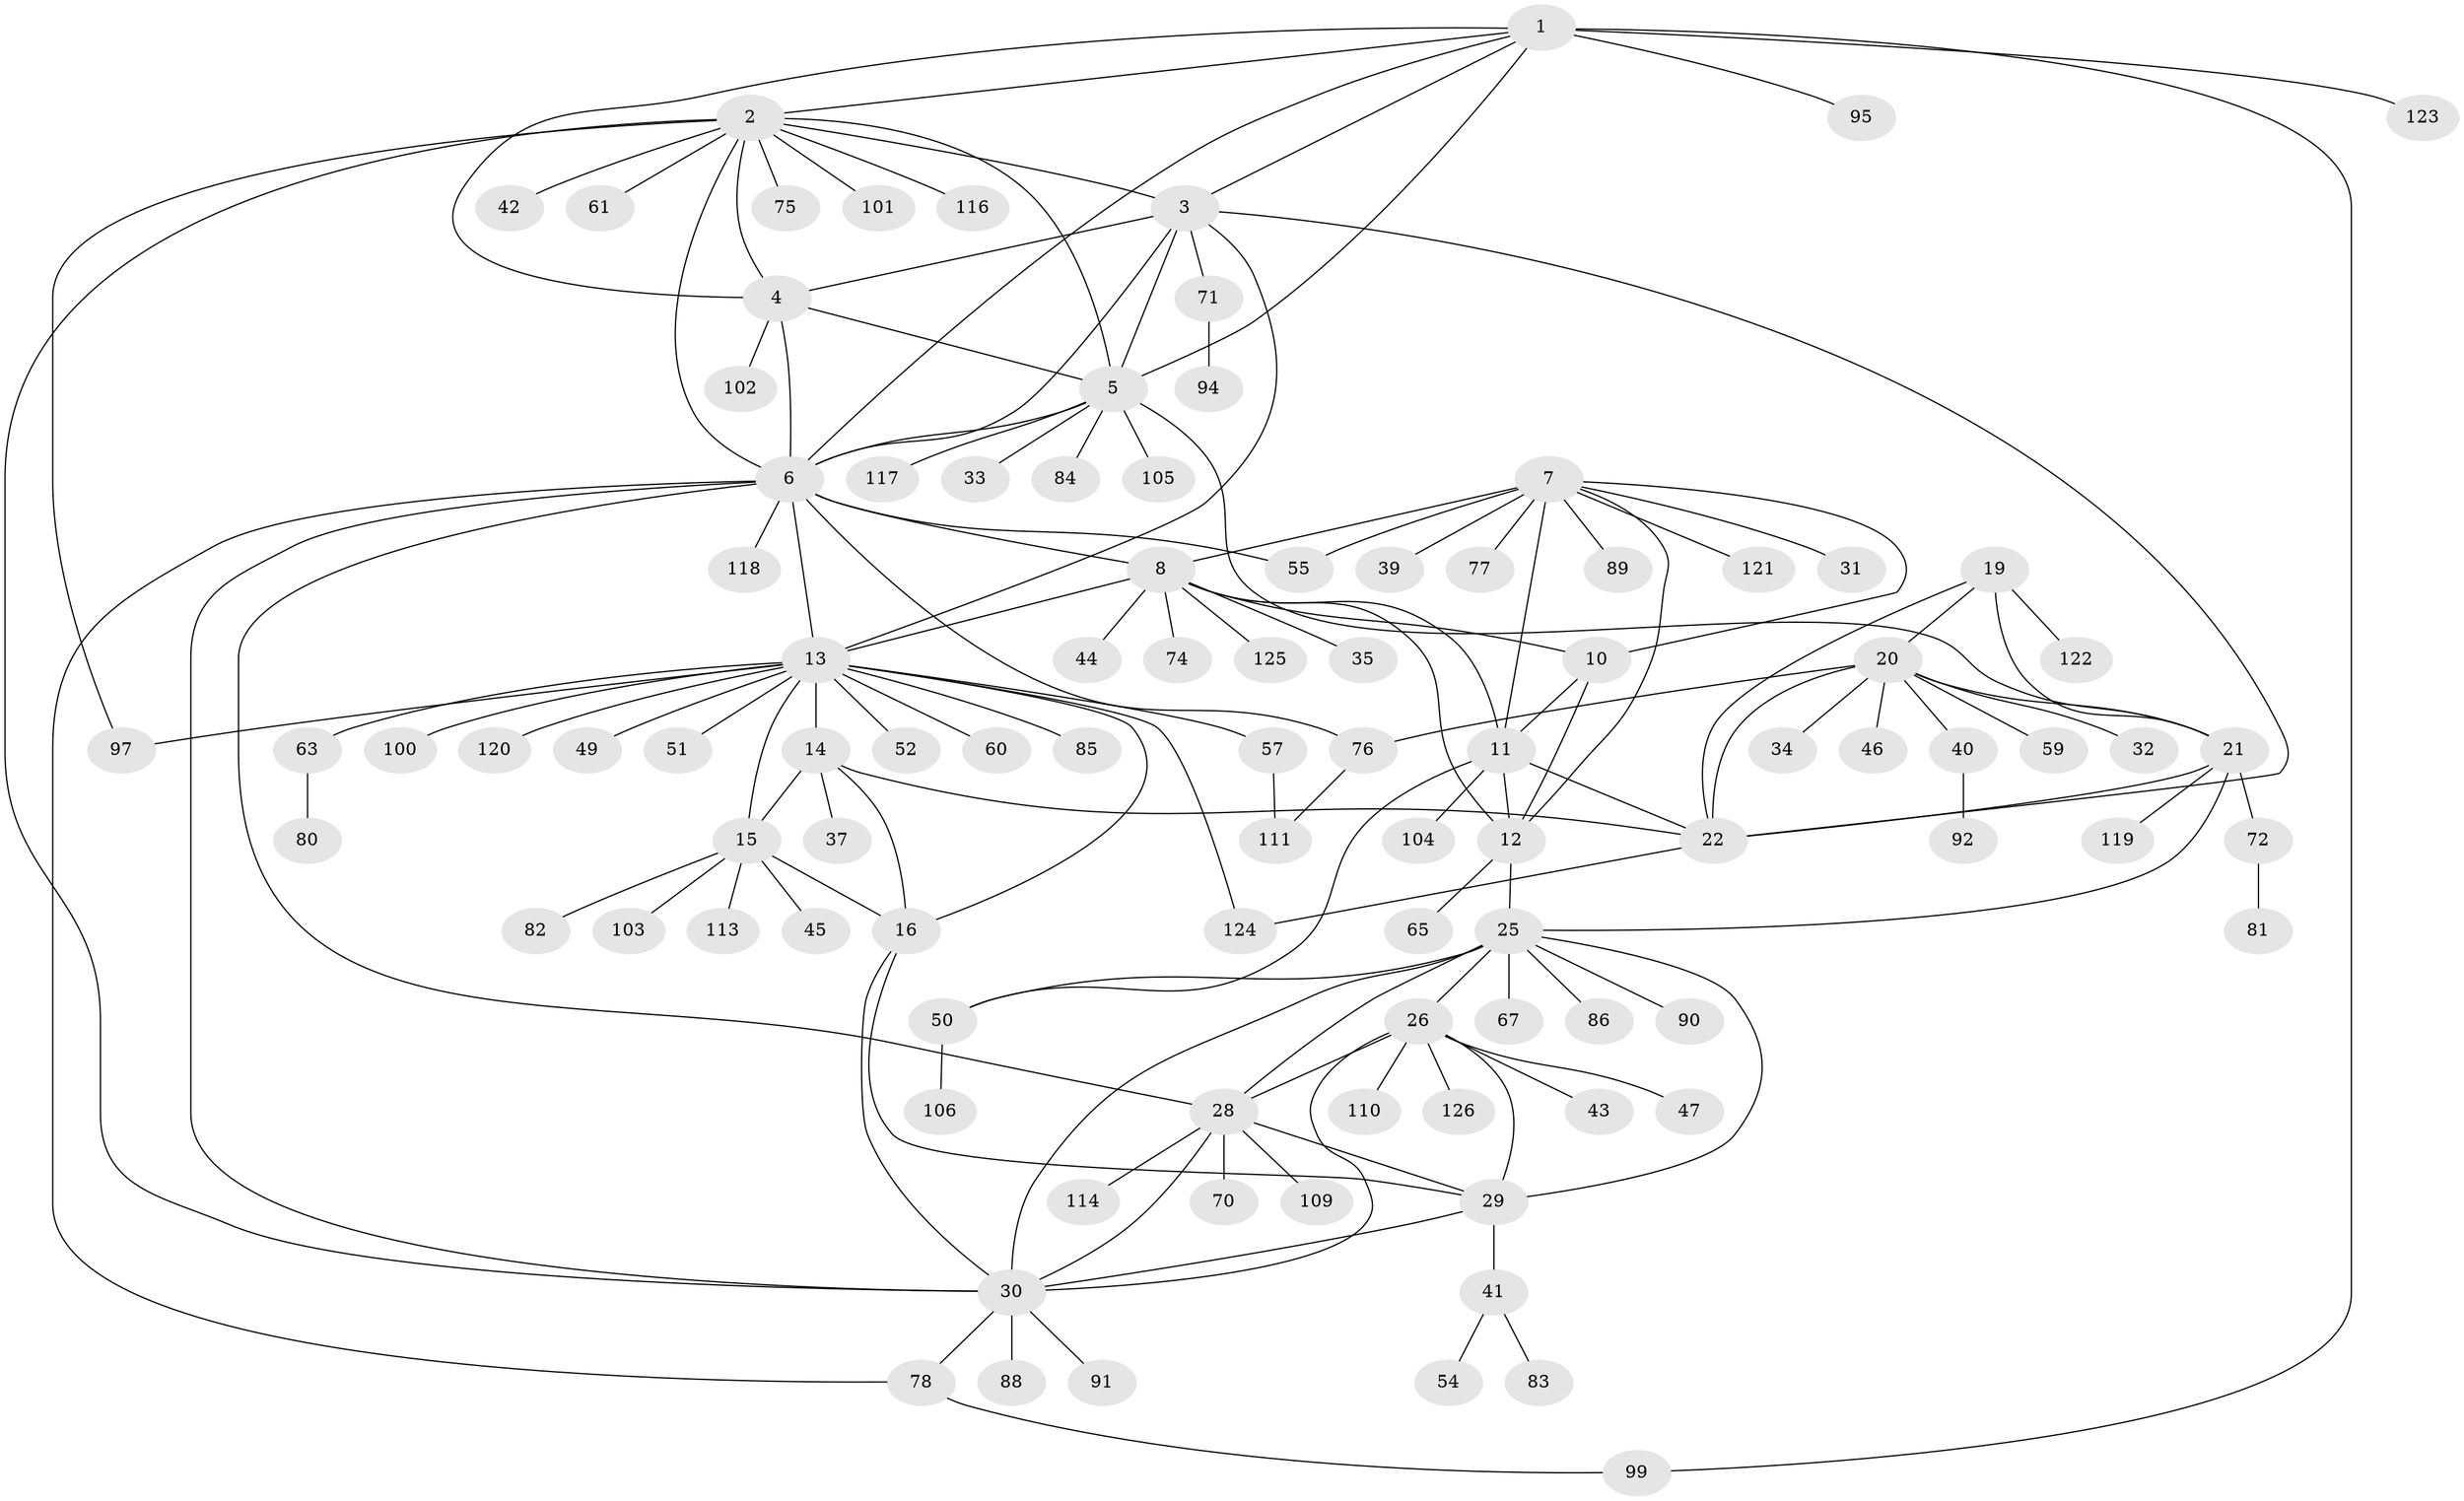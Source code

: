 // original degree distribution, {8: 0.047619047619047616, 11: 0.023809523809523808, 6: 0.015873015873015872, 13: 0.015873015873015872, 12: 0.007936507936507936, 9: 0.047619047619047616, 7: 0.05555555555555555, 5: 0.007936507936507936, 10: 0.015873015873015872, 2: 0.1349206349206349, 1: 0.5634920634920635, 3: 0.06349206349206349}
// Generated by graph-tools (version 1.1) at 2025/11/02/27/25 16:11:32]
// undirected, 99 vertices, 145 edges
graph export_dot {
graph [start="1"]
  node [color=gray90,style=filled];
  1 [super="+66"];
  2 [super="+87"];
  3 [super="+64"];
  4;
  5 [super="+68"];
  6 [super="+69"];
  7 [super="+56"];
  8 [super="+9"];
  10 [super="+96"];
  11 [super="+107"];
  12 [super="+48"];
  13 [super="+18"];
  14;
  15 [super="+17"];
  16 [super="+115"];
  19 [super="+36"];
  20 [super="+24"];
  21 [super="+23"];
  22 [super="+98"];
  25 [super="+27"];
  26 [super="+38"];
  28;
  29 [super="+62"];
  30 [super="+53"];
  31 [super="+58"];
  32 [super="+112"];
  33;
  34;
  35;
  37;
  39;
  40 [super="+93"];
  41 [super="+79"];
  42;
  43 [super="+108"];
  44;
  45;
  46;
  47;
  49;
  50;
  51;
  52;
  54;
  55;
  57 [super="+73"];
  59;
  60;
  61;
  63;
  65;
  67;
  70;
  71;
  72;
  74;
  75;
  76;
  77;
  78;
  80;
  81;
  82;
  83;
  84;
  85;
  86;
  88;
  89;
  90;
  91;
  92;
  94;
  95;
  97;
  99;
  100;
  101;
  102;
  103;
  104;
  105;
  106;
  109;
  110;
  111;
  113;
  114;
  116;
  117;
  118;
  119;
  120;
  121;
  122;
  123;
  124;
  125;
  126;
  1 -- 2;
  1 -- 3;
  1 -- 4;
  1 -- 5;
  1 -- 6;
  1 -- 95;
  1 -- 99;
  1 -- 123;
  2 -- 3;
  2 -- 4;
  2 -- 5;
  2 -- 6;
  2 -- 42;
  2 -- 61;
  2 -- 75;
  2 -- 97;
  2 -- 101;
  2 -- 116;
  2 -- 30;
  3 -- 4;
  3 -- 5;
  3 -- 6;
  3 -- 13;
  3 -- 71;
  3 -- 22;
  4 -- 5;
  4 -- 6;
  4 -- 102;
  5 -- 6;
  5 -- 33;
  5 -- 84;
  5 -- 105;
  5 -- 117;
  5 -- 21;
  6 -- 8;
  6 -- 28;
  6 -- 55;
  6 -- 76;
  6 -- 78;
  6 -- 118;
  6 -- 13;
  6 -- 30;
  7 -- 8 [weight=2];
  7 -- 10;
  7 -- 11;
  7 -- 12;
  7 -- 31;
  7 -- 39;
  7 -- 55;
  7 -- 77;
  7 -- 89;
  7 -- 121;
  8 -- 10 [weight=2];
  8 -- 11 [weight=2];
  8 -- 12 [weight=2];
  8 -- 35;
  8 -- 74;
  8 -- 125;
  8 -- 13;
  8 -- 44;
  10 -- 11;
  10 -- 12;
  11 -- 12;
  11 -- 22;
  11 -- 50;
  11 -- 104;
  12 -- 25;
  12 -- 65;
  13 -- 14 [weight=2];
  13 -- 15 [weight=4];
  13 -- 16 [weight=2];
  13 -- 52;
  13 -- 60;
  13 -- 85;
  13 -- 100;
  13 -- 120;
  13 -- 97;
  13 -- 49;
  13 -- 51;
  13 -- 57;
  13 -- 124;
  13 -- 63;
  14 -- 15 [weight=2];
  14 -- 16;
  14 -- 22;
  14 -- 37;
  15 -- 16 [weight=2];
  15 -- 103;
  15 -- 113;
  15 -- 82;
  15 -- 45;
  16 -- 29;
  16 -- 30;
  19 -- 20 [weight=2];
  19 -- 21 [weight=2];
  19 -- 22;
  19 -- 122;
  20 -- 21 [weight=4];
  20 -- 22 [weight=2];
  20 -- 40;
  20 -- 76;
  20 -- 32;
  20 -- 34;
  20 -- 46;
  20 -- 59;
  21 -- 22 [weight=2];
  21 -- 72;
  21 -- 119;
  21 -- 25;
  22 -- 124;
  25 -- 26 [weight=2];
  25 -- 28 [weight=2];
  25 -- 29 [weight=2];
  25 -- 30 [weight=2];
  25 -- 50;
  25 -- 67;
  25 -- 90;
  25 -- 86;
  26 -- 28;
  26 -- 29;
  26 -- 30;
  26 -- 43;
  26 -- 47;
  26 -- 110;
  26 -- 126;
  28 -- 29;
  28 -- 30;
  28 -- 70;
  28 -- 109;
  28 -- 114;
  29 -- 30;
  29 -- 41;
  30 -- 78;
  30 -- 88;
  30 -- 91;
  40 -- 92;
  41 -- 54;
  41 -- 83;
  50 -- 106;
  57 -- 111;
  63 -- 80;
  71 -- 94;
  72 -- 81;
  76 -- 111;
  78 -- 99;
}
